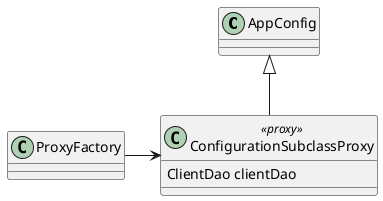 @startuml

class t as "AppConfig"
class  p as "ConfigurationSubclassProxy"<<proxy>> {
  ClientDao clientDao
}
class c as "ProxyFactory"

t <|-- p
c -right-> p
@enduml
